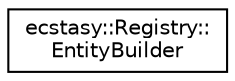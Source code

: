 digraph "Graphical Class Hierarchy"
{
 // LATEX_PDF_SIZE
  edge [fontname="Helvetica",fontsize="10",labelfontname="Helvetica",labelfontsize="10"];
  node [fontname="Helvetica",fontsize="10",shape=record];
  rankdir="LR";
  Node0 [label="ecstasy::Registry::\lEntityBuilder",height=0.2,width=0.4,color="black", fillcolor="white", style="filled",URL="$classecstasy_1_1_registry_1_1_entity_builder.html",tooltip="Entity Builder using the registry storages."];
}
